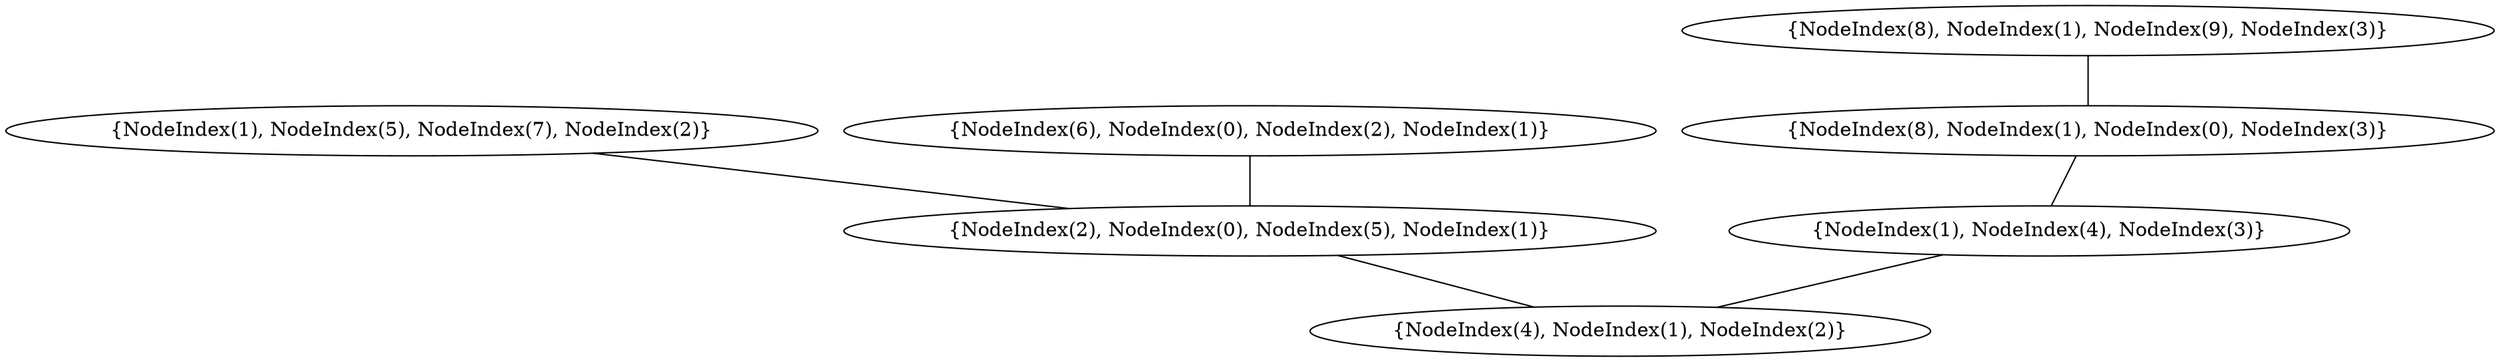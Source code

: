 graph {
    0 [ label = "{NodeIndex(4), NodeIndex(1), NodeIndex(2)}" ]
    1 [ label = "{NodeIndex(2), NodeIndex(0), NodeIndex(5), NodeIndex(1)}" ]
    2 [ label = "{NodeIndex(1), NodeIndex(5), NodeIndex(7), NodeIndex(2)}" ]
    3 [ label = "{NodeIndex(6), NodeIndex(0), NodeIndex(2), NodeIndex(1)}" ]
    4 [ label = "{NodeIndex(1), NodeIndex(4), NodeIndex(3)}" ]
    5 [ label = "{NodeIndex(8), NodeIndex(1), NodeIndex(0), NodeIndex(3)}" ]
    6 [ label = "{NodeIndex(8), NodeIndex(1), NodeIndex(9), NodeIndex(3)}" ]
    2 -- 1 [ ]
    4 -- 0 [ ]
    3 -- 1 [ ]
    6 -- 5 [ ]
    1 -- 0 [ ]
    5 -- 4 [ ]
}
